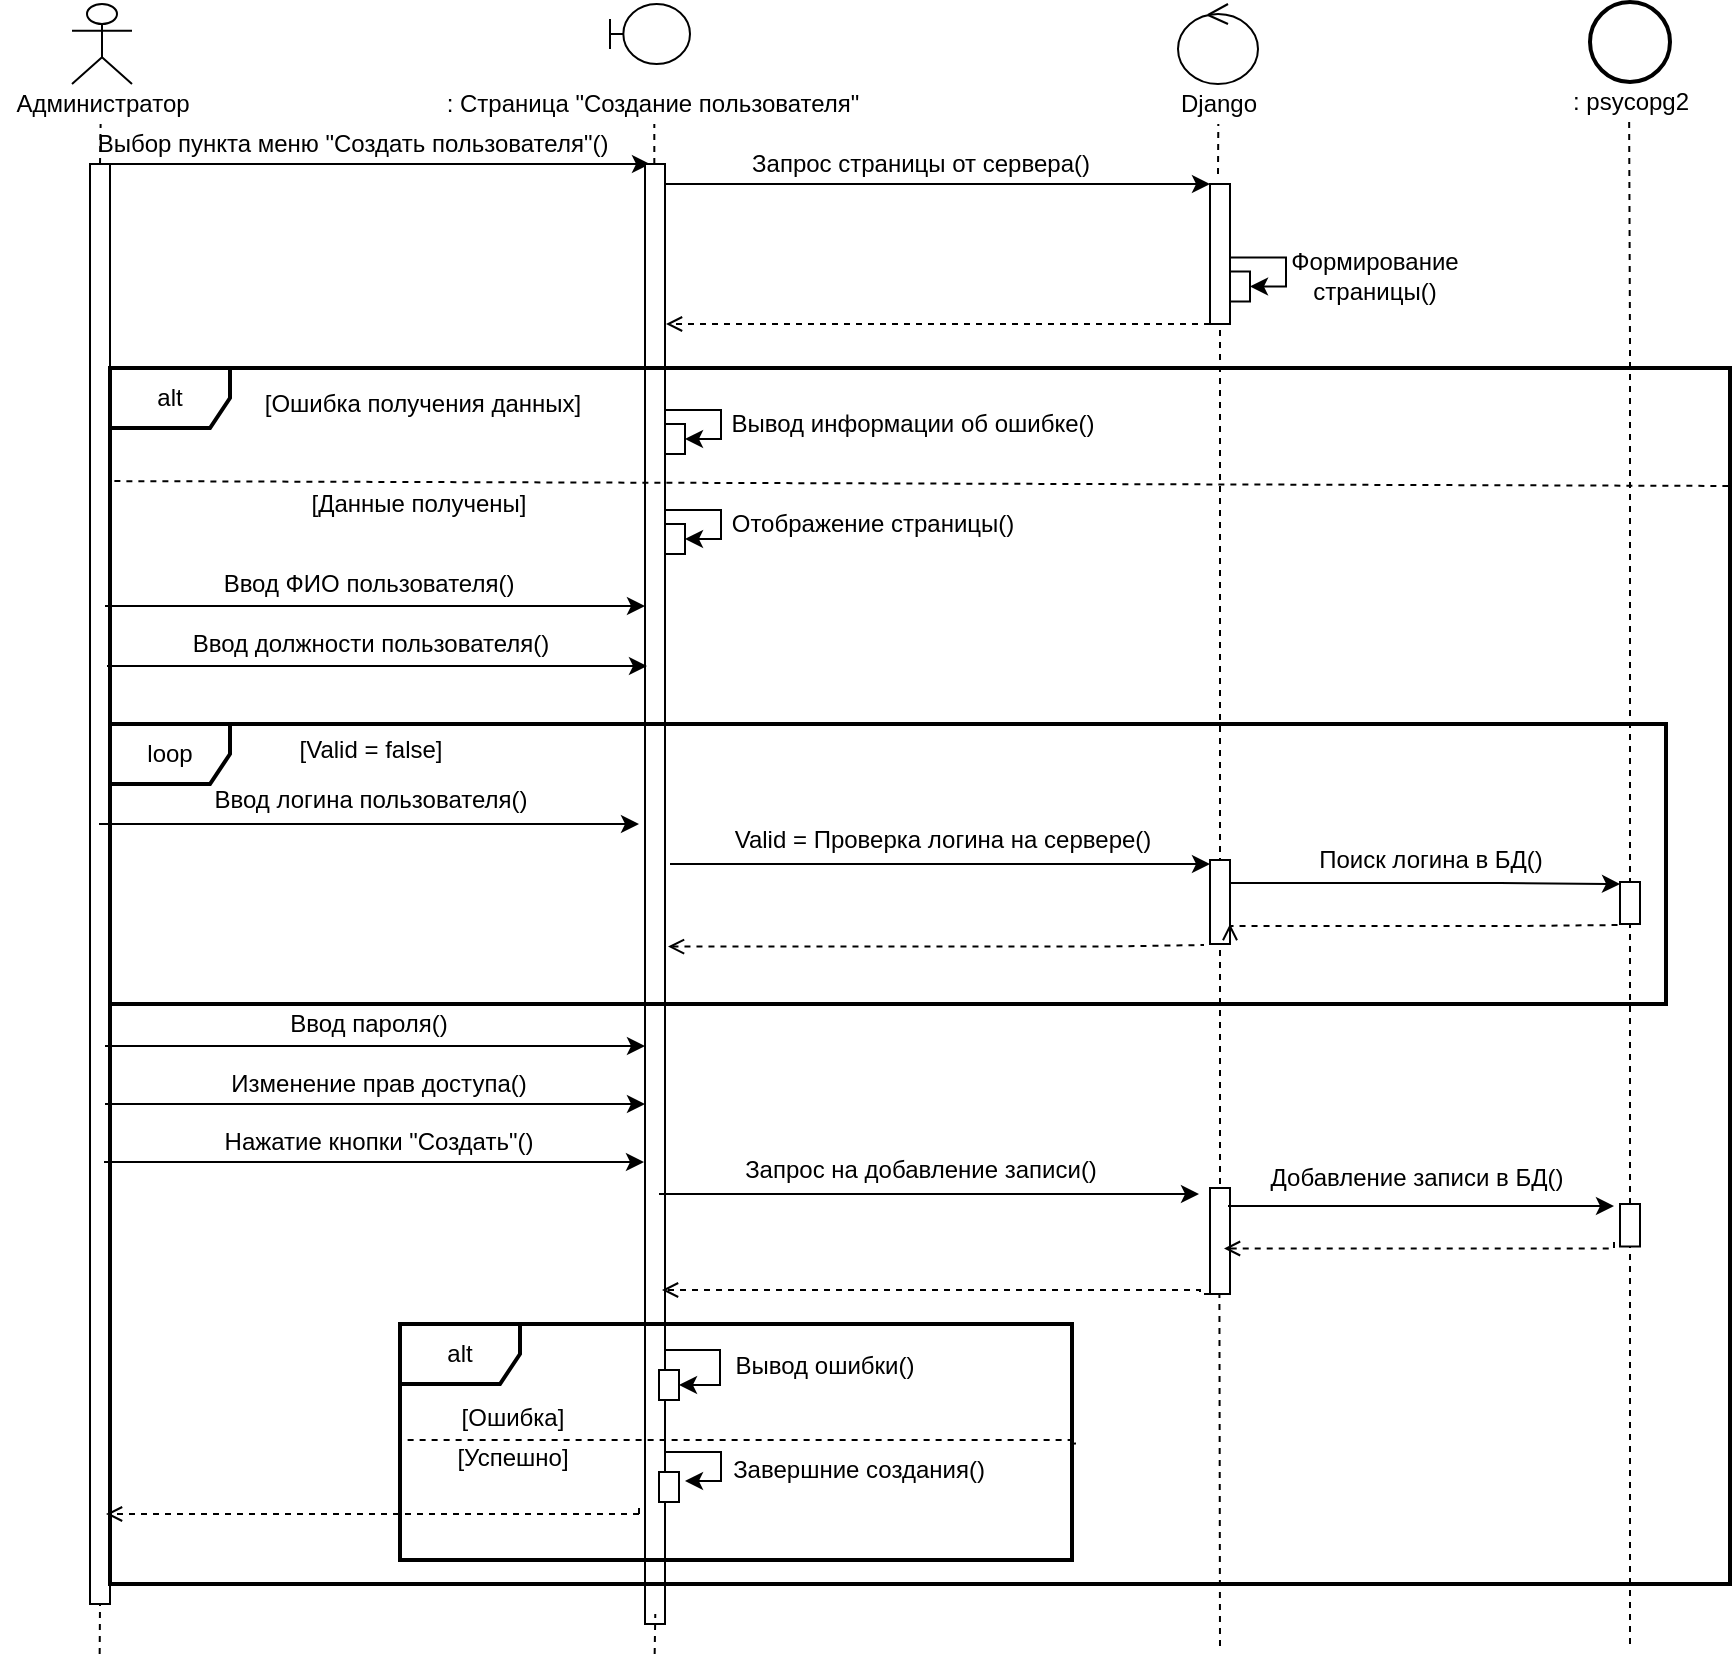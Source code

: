 <mxfile version="13.7.3" type="device" pages="2"><diagram id="KV3B14mwu0kRFh2QvnNm" name="Просмотр статистики"><mxGraphModel dx="1086" dy="966" grid="1" gridSize="10" guides="1" tooltips="1" connect="1" arrows="1" fold="1" page="0" pageScale="1" pageWidth="827" pageHeight="1169" math="0" shadow="0"><root><mxCell id="SXZFDkqanirCwXl6qJ3r-0"/><mxCell id="SXZFDkqanirCwXl6qJ3r-1" parent="SXZFDkqanirCwXl6qJ3r-0"/><mxCell id="3F3UUVnxIhDvbJtO-BNX-1" value="" style="endArrow=classic;html=1;edgeStyle=orthogonalEdgeStyle;rounded=0;exitX=1;exitY=0;exitDx=0;exitDy=0;entryX=0.25;entryY=0;entryDx=0;entryDy=0;" parent="SXZFDkqanirCwXl6qJ3r-1" source="3F3UUVnxIhDvbJtO-BNX-5" target="3F3UUVnxIhDvbJtO-BNX-4" edge="1"><mxGeometry width="50" height="50" relative="1" as="geometry"><mxPoint x="300" y="100" as="sourcePoint"/><mxPoint x="350" y="50" as="targetPoint"/><Array as="points"><mxPoint x="220" y="280"/><mxPoint x="220" y="280"/></Array></mxGeometry></mxCell><mxCell id="3F3UUVnxIhDvbJtO-BNX-2" value="" style="rounded=0;whiteSpace=wrap;html=1;" parent="SXZFDkqanirCwXl6qJ3r-1" vertex="1"><mxGeometry x="635" y="290" width="10" height="70" as="geometry"/></mxCell><mxCell id="3F3UUVnxIhDvbJtO-BNX-3" style="edgeStyle=orthogonalEdgeStyle;rounded=0;orthogonalLoop=1;jettySize=auto;html=1;exitX=1;exitY=0.5;exitDx=0;exitDy=0;entryX=1;entryY=0.5;entryDx=0;entryDy=0;endArrow=classic;endFill=1;" parent="SXZFDkqanirCwXl6qJ3r-1" target="3F3UUVnxIhDvbJtO-BNX-52" edge="1"><mxGeometry relative="1" as="geometry"><Array as="points"><mxPoint x="360" y="873"/><mxPoint x="390" y="873"/><mxPoint x="390" y="891"/></Array><mxPoint x="359.5" y="735" as="sourcePoint"/></mxGeometry></mxCell><mxCell id="3F3UUVnxIhDvbJtO-BNX-4" value="" style="rounded=0;whiteSpace=wrap;html=1;" parent="SXZFDkqanirCwXl6qJ3r-1" vertex="1"><mxGeometry x="352.5" y="280" width="10" height="730" as="geometry"/></mxCell><mxCell id="3F3UUVnxIhDvbJtO-BNX-5" value="" style="rounded=0;whiteSpace=wrap;html=1;" parent="SXZFDkqanirCwXl6qJ3r-1" vertex="1"><mxGeometry x="75" y="280" width="10" height="720" as="geometry"/></mxCell><mxCell id="3F3UUVnxIhDvbJtO-BNX-6" value="" style="endArrow=none;dashed=1;html=1;" parent="SXZFDkqanirCwXl6qJ3r-1" edge="1"><mxGeometry width="50" height="50" relative="1" as="geometry"><mxPoint x="639" y="285" as="sourcePoint"/><mxPoint x="639.16" y="260" as="targetPoint"/></mxGeometry></mxCell><mxCell id="3F3UUVnxIhDvbJtO-BNX-7" value="" style="endArrow=none;dashed=1;html=1;" parent="SXZFDkqanirCwXl6qJ3r-1" edge="1"><mxGeometry width="50" height="50" relative="1" as="geometry"><mxPoint x="80" y="280" as="sourcePoint"/><mxPoint x="80.31" y="260" as="targetPoint"/></mxGeometry></mxCell><mxCell id="3F3UUVnxIhDvbJtO-BNX-8" value="" style="endArrow=none;dashed=1;html=1;" parent="SXZFDkqanirCwXl6qJ3r-1" edge="1"><mxGeometry width="50" height="50" relative="1" as="geometry"><mxPoint x="845" y="370" as="sourcePoint"/><mxPoint x="844.58" y="259" as="targetPoint"/></mxGeometry></mxCell><mxCell id="3F3UUVnxIhDvbJtO-BNX-9" value="" style="endArrow=none;dashed=1;html=1;" parent="SXZFDkqanirCwXl6qJ3r-1" edge="1"><mxGeometry width="50" height="50" relative="1" as="geometry"><mxPoint x="357.16" y="280" as="sourcePoint"/><mxPoint x="357.16" y="260" as="targetPoint"/></mxGeometry></mxCell><mxCell id="3F3UUVnxIhDvbJtO-BNX-10" value="" style="endArrow=classic;html=1;edgeStyle=orthogonalEdgeStyle;rounded=0;entryX=0;entryY=0;entryDx=0;entryDy=0;" parent="SXZFDkqanirCwXl6qJ3r-1" target="3F3UUVnxIhDvbJtO-BNX-2" edge="1"><mxGeometry width="50" height="50" relative="1" as="geometry"><mxPoint x="362.5" y="290" as="sourcePoint"/><mxPoint x="813" y="290" as="targetPoint"/><Array as="points"><mxPoint x="550" y="290"/></Array></mxGeometry></mxCell><mxCell id="3F3UUVnxIhDvbJtO-BNX-11" value="" style="group" parent="SXZFDkqanirCwXl6qJ3r-1" vertex="1" connectable="0"><mxGeometry x="280" y="200" width="186" height="60" as="geometry"/></mxCell><mxCell id="3F3UUVnxIhDvbJtO-BNX-12" value="" style="shape=umlBoundary;whiteSpace=wrap;html=1;strokeWidth=1;" parent="3F3UUVnxIhDvbJtO-BNX-11" vertex="1"><mxGeometry x="55" width="40" height="30" as="geometry"/></mxCell><mxCell id="3F3UUVnxIhDvbJtO-BNX-13" value=": Страница &quot;Создание пользователя&quot;" style="text;html=1;align=center;verticalAlign=middle;resizable=0;points=[];autosize=1;" parent="3F3UUVnxIhDvbJtO-BNX-11" vertex="1"><mxGeometry x="-34" y="40" width="220" height="20" as="geometry"/></mxCell><mxCell id="3F3UUVnxIhDvbJtO-BNX-14" value="" style="group" parent="SXZFDkqanirCwXl6qJ3r-1" vertex="1" connectable="0"><mxGeometry x="30" y="200" width="101" height="60" as="geometry"/></mxCell><mxCell id="3F3UUVnxIhDvbJtO-BNX-15" value="" style="shape=umlActor;verticalLabelPosition=bottom;verticalAlign=top;html=1;outlineConnect=0;" parent="3F3UUVnxIhDvbJtO-BNX-14" vertex="1"><mxGeometry x="36" width="30" height="40" as="geometry"/></mxCell><mxCell id="3F3UUVnxIhDvbJtO-BNX-16" value="Администратор" style="text;html=1;align=center;verticalAlign=middle;resizable=0;points=[];autosize=1;" parent="3F3UUVnxIhDvbJtO-BNX-14" vertex="1"><mxGeometry x="1" y="40" width="100" height="20" as="geometry"/></mxCell><mxCell id="3F3UUVnxIhDvbJtO-BNX-17" value="" style="group" parent="SXZFDkqanirCwXl6qJ3r-1" vertex="1" connectable="0"><mxGeometry x="614" y="200" width="82" height="60" as="geometry"/></mxCell><mxCell id="3F3UUVnxIhDvbJtO-BNX-18" value="" style="ellipse;shape=umlControl;whiteSpace=wrap;html=1;strokeWidth=1;" parent="3F3UUVnxIhDvbJtO-BNX-17" vertex="1"><mxGeometry x="5" width="40" height="40" as="geometry"/></mxCell><mxCell id="3F3UUVnxIhDvbJtO-BNX-19" value="Django" style="text;html=1;align=center;verticalAlign=middle;resizable=0;points=[];autosize=1;" parent="3F3UUVnxIhDvbJtO-BNX-17" vertex="1"><mxGeometry x="1" y="41" width="48" height="18" as="geometry"/></mxCell><mxCell id="3F3UUVnxIhDvbJtO-BNX-20" value="" style="group" parent="SXZFDkqanirCwXl6qJ3r-1" vertex="1" connectable="0"><mxGeometry x="810" y="199" width="70" height="60" as="geometry"/></mxCell><mxCell id="3F3UUVnxIhDvbJtO-BNX-21" value="" style="ellipse;whiteSpace=wrap;html=1;aspect=fixed;strokeWidth=2;" parent="3F3UUVnxIhDvbJtO-BNX-20" vertex="1"><mxGeometry x="15" width="40" height="40" as="geometry"/></mxCell><mxCell id="3F3UUVnxIhDvbJtO-BNX-22" value=": psycopg2" style="text;html=1;align=center;verticalAlign=middle;resizable=0;points=[];autosize=1;" parent="3F3UUVnxIhDvbJtO-BNX-20" vertex="1"><mxGeometry y="40" width="70" height="20" as="geometry"/></mxCell><mxCell id="3F3UUVnxIhDvbJtO-BNX-23" value="Выбор пункта меню &quot;Создать пользователя&quot;()" style="text;html=1;align=center;verticalAlign=middle;resizable=0;points=[];autosize=1;" parent="SXZFDkqanirCwXl6qJ3r-1" vertex="1"><mxGeometry x="73" y="261" width="265" height="18" as="geometry"/></mxCell><mxCell id="3F3UUVnxIhDvbJtO-BNX-24" value="Запрос страницы от сервера()" style="text;html=1;align=center;verticalAlign=middle;resizable=0;points=[];autosize=1;" parent="SXZFDkqanirCwXl6qJ3r-1" vertex="1"><mxGeometry x="400" y="270" width="180" height="20" as="geometry"/></mxCell><mxCell id="3F3UUVnxIhDvbJtO-BNX-25" value="" style="endArrow=open;html=1;edgeStyle=orthogonalEdgeStyle;rounded=0;dashed=1;exitX=0;exitY=1;exitDx=0;exitDy=0;endFill=0;" parent="SXZFDkqanirCwXl6qJ3r-1" source="3F3UUVnxIhDvbJtO-BNX-2" edge="1"><mxGeometry width="50" height="50" relative="1" as="geometry"><mxPoint x="800" y="390" as="sourcePoint"/><mxPoint x="363" y="360" as="targetPoint"/><Array as="points"><mxPoint x="363" y="360"/></Array></mxGeometry></mxCell><mxCell id="3F3UUVnxIhDvbJtO-BNX-27" value="" style="endArrow=none;dashed=1;html=1;" parent="SXZFDkqanirCwXl6qJ3r-1" edge="1"><mxGeometry width="50" height="50" relative="1" as="geometry"><mxPoint x="79.83" y="1025" as="sourcePoint"/><mxPoint x="80" y="1000" as="targetPoint"/></mxGeometry></mxCell><mxCell id="3F3UUVnxIhDvbJtO-BNX-28" value="" style="endArrow=none;dashed=1;html=1;" parent="SXZFDkqanirCwXl6qJ3r-1" edge="1"><mxGeometry width="50" height="50" relative="1" as="geometry"><mxPoint x="357.33" y="1025" as="sourcePoint"/><mxPoint x="357.64" y="1005" as="targetPoint"/></mxGeometry></mxCell><mxCell id="3F3UUVnxIhDvbJtO-BNX-29" value="loop" style="shape=umlFrame;whiteSpace=wrap;html=1;strokeWidth=2;" parent="SXZFDkqanirCwXl6qJ3r-1" vertex="1"><mxGeometry x="85" y="560" width="778" height="140" as="geometry"/></mxCell><mxCell id="3F3UUVnxIhDvbJtO-BNX-30" value="Формирование&lt;br&gt;страницы()" style="text;html=1;align=center;verticalAlign=middle;resizable=0;points=[];autosize=1;" parent="SXZFDkqanirCwXl6qJ3r-1" vertex="1"><mxGeometry x="670" y="319.75" width="94" height="32" as="geometry"/></mxCell><mxCell id="3F3UUVnxIhDvbJtO-BNX-31" value="" style="endArrow=none;dashed=1;html=1;entryX=0.5;entryY=1;entryDx=0;entryDy=0;" parent="SXZFDkqanirCwXl6qJ3r-1" target="3F3UUVnxIhDvbJtO-BNX-2" edge="1"><mxGeometry width="50" height="50" relative="1" as="geometry"><mxPoint x="640" y="630" as="sourcePoint"/><mxPoint x="640" y="400" as="targetPoint"/></mxGeometry></mxCell><mxCell id="3F3UUVnxIhDvbJtO-BNX-32" value="" style="endArrow=classic;html=1;edgeStyle=orthogonalEdgeStyle;rounded=0;exitX=1;exitY=0;exitDx=0;exitDy=0;entryX=0.25;entryY=0;entryDx=0;entryDy=0;" parent="SXZFDkqanirCwXl6qJ3r-1" edge="1"><mxGeometry width="50" height="50" relative="1" as="geometry"><mxPoint x="79.5" y="610.0" as="sourcePoint"/><mxPoint x="349.5" y="610" as="targetPoint"/><Array as="points"><mxPoint x="214.5" y="610"/><mxPoint x="214.5" y="610"/></Array></mxGeometry></mxCell><mxCell id="3F3UUVnxIhDvbJtO-BNX-33" value="Ввод логина пользователя()" style="text;html=1;align=center;verticalAlign=middle;resizable=0;points=[];autosize=1;" parent="SXZFDkqanirCwXl6qJ3r-1" vertex="1"><mxGeometry x="130" y="588" width="170" height="20" as="geometry"/></mxCell><mxCell id="3F3UUVnxIhDvbJtO-BNX-34" value="[Valid = false]" style="text;html=1;align=center;verticalAlign=middle;resizable=0;points=[];autosize=1;" parent="SXZFDkqanirCwXl6qJ3r-1" vertex="1"><mxGeometry x="170" y="563" width="90" height="20" as="geometry"/></mxCell><mxCell id="3F3UUVnxIhDvbJtO-BNX-35" value="" style="endArrow=classic;html=1;edgeStyle=orthogonalEdgeStyle;rounded=0;exitX=1;exitY=0;exitDx=0;exitDy=0;entryX=0.25;entryY=0;entryDx=0;entryDy=0;" parent="SXZFDkqanirCwXl6qJ3r-1" edge="1"><mxGeometry width="50" height="50" relative="1" as="geometry"><mxPoint x="82.5" y="721.0" as="sourcePoint"/><mxPoint x="352.5" y="721" as="targetPoint"/><Array as="points"><mxPoint x="217.5" y="721"/><mxPoint x="217.5" y="721"/></Array></mxGeometry></mxCell><mxCell id="3F3UUVnxIhDvbJtO-BNX-36" value="Ввод пароля()" style="text;html=1;align=center;verticalAlign=middle;resizable=0;points=[];autosize=1;" parent="SXZFDkqanirCwXl6qJ3r-1" vertex="1"><mxGeometry x="169" y="700" width="90" height="20" as="geometry"/></mxCell><mxCell id="3F3UUVnxIhDvbJtO-BNX-37" value="" style="endArrow=classic;html=1;edgeStyle=orthogonalEdgeStyle;rounded=0;exitX=1;exitY=0;exitDx=0;exitDy=0;entryX=0.25;entryY=0;entryDx=0;entryDy=0;" parent="SXZFDkqanirCwXl6qJ3r-1" edge="1"><mxGeometry width="50" height="50" relative="1" as="geometry"><mxPoint x="82.5" y="750.0" as="sourcePoint"/><mxPoint x="352.5" y="750" as="targetPoint"/><Array as="points"><mxPoint x="217.5" y="750"/><mxPoint x="217.5" y="750"/></Array></mxGeometry></mxCell><mxCell id="3F3UUVnxIhDvbJtO-BNX-38" value="Изменение прав доступа()" style="text;html=1;align=center;verticalAlign=middle;resizable=0;points=[];autosize=1;" parent="SXZFDkqanirCwXl6qJ3r-1" vertex="1"><mxGeometry x="139" y="730" width="160" height="20" as="geometry"/></mxCell><mxCell id="3F3UUVnxIhDvbJtO-BNX-39" value="" style="endArrow=classic;html=1;edgeStyle=orthogonalEdgeStyle;rounded=0;exitX=1;exitY=0;exitDx=0;exitDy=0;entryX=0.25;entryY=0;entryDx=0;entryDy=0;" parent="SXZFDkqanirCwXl6qJ3r-1" edge="1"><mxGeometry width="50" height="50" relative="1" as="geometry"><mxPoint x="82" y="779.0" as="sourcePoint"/><mxPoint x="352" y="779" as="targetPoint"/><Array as="points"><mxPoint x="217" y="779"/><mxPoint x="217" y="779"/></Array></mxGeometry></mxCell><mxCell id="3F3UUVnxIhDvbJtO-BNX-40" value="Нажатие кнопки &quot;Создать&quot;()" style="text;html=1;align=center;verticalAlign=middle;resizable=0;points=[];autosize=1;" parent="SXZFDkqanirCwXl6qJ3r-1" vertex="1"><mxGeometry x="136.5" y="760" width="164" height="18" as="geometry"/></mxCell><mxCell id="3F3UUVnxIhDvbJtO-BNX-41" value="" style="endArrow=none;dashed=1;html=1;" parent="SXZFDkqanirCwXl6qJ3r-1" source="3F3UUVnxIhDvbJtO-BNX-93" edge="1"><mxGeometry width="50" height="50" relative="1" as="geometry"><mxPoint x="637" y="787" as="sourcePoint"/><mxPoint x="636.5" y="668.5" as="targetPoint"/></mxGeometry></mxCell><mxCell id="3F3UUVnxIhDvbJtO-BNX-42" value="" style="endArrow=classic;html=1;edgeStyle=orthogonalEdgeStyle;rounded=0;exitX=1;exitY=0;exitDx=0;exitDy=0;entryX=0.25;entryY=0;entryDx=0;entryDy=0;" parent="SXZFDkqanirCwXl6qJ3r-1" edge="1"><mxGeometry width="50" height="50" relative="1" as="geometry"><mxPoint x="359.5" y="795.0" as="sourcePoint"/><mxPoint x="629.5" y="795" as="targetPoint"/><Array as="points"><mxPoint x="494.5" y="795"/><mxPoint x="494.5" y="795"/></Array></mxGeometry></mxCell><mxCell id="3F3UUVnxIhDvbJtO-BNX-43" value="" style="rounded=0;whiteSpace=wrap;html=1;" parent="SXZFDkqanirCwXl6qJ3r-1" vertex="1"><mxGeometry x="635" y="792" width="10" height="53" as="geometry"/></mxCell><mxCell id="3F3UUVnxIhDvbJtO-BNX-44" value="Запрос на добавление записи()" style="text;html=1;align=center;verticalAlign=middle;resizable=0;points=[];autosize=1;" parent="SXZFDkqanirCwXl6qJ3r-1" vertex="1"><mxGeometry x="397" y="774" width="186" height="18" as="geometry"/></mxCell><mxCell id="3F3UUVnxIhDvbJtO-BNX-46" value="" style="rounded=0;whiteSpace=wrap;html=1;" parent="SXZFDkqanirCwXl6qJ3r-1" vertex="1"><mxGeometry x="840" y="800" width="10" height="21.25" as="geometry"/></mxCell><mxCell id="3F3UUVnxIhDvbJtO-BNX-47" value="" style="endArrow=classic;html=1;edgeStyle=orthogonalEdgeStyle;rounded=0;entryX=0.25;entryY=0;entryDx=0;entryDy=0;" parent="SXZFDkqanirCwXl6qJ3r-1" edge="1"><mxGeometry width="50" height="50" relative="1" as="geometry"><mxPoint x="644" y="801" as="sourcePoint"/><mxPoint x="837" y="801" as="targetPoint"/><Array as="points"><mxPoint x="702" y="801"/><mxPoint x="702" y="801"/></Array></mxGeometry></mxCell><mxCell id="3F3UUVnxIhDvbJtO-BNX-48" value="Добавление записи в БД()" style="text;html=1;align=center;verticalAlign=middle;resizable=0;points=[];autosize=1;" parent="SXZFDkqanirCwXl6qJ3r-1" vertex="1"><mxGeometry x="660" y="778" width="156" height="18" as="geometry"/></mxCell><mxCell id="3F3UUVnxIhDvbJtO-BNX-49" value="" style="endArrow=open;html=1;edgeStyle=orthogonalEdgeStyle;rounded=0;exitX=0;exitY=0.75;exitDx=0;exitDy=0;dashed=1;endFill=0;" parent="SXZFDkqanirCwXl6qJ3r-1" edge="1"><mxGeometry width="50" height="50" relative="1" as="geometry"><mxPoint x="837" y="818.938" as="sourcePoint"/><mxPoint x="642" y="822.25" as="targetPoint"/><Array as="points"><mxPoint x="837" y="822.25"/></Array></mxGeometry></mxCell><mxCell id="3F3UUVnxIhDvbJtO-BNX-50" value="alt" style="shape=umlFrame;whiteSpace=wrap;html=1;strokeWidth=2;" parent="SXZFDkqanirCwXl6qJ3r-1" vertex="1"><mxGeometry x="230" y="860" width="336" height="118" as="geometry"/></mxCell><mxCell id="3F3UUVnxIhDvbJtO-BNX-51" value="" style="endArrow=open;html=1;edgeStyle=orthogonalEdgeStyle;rounded=0;dashed=1;endFill=0;" parent="SXZFDkqanirCwXl6qJ3r-1" edge="1"><mxGeometry width="50" height="50" relative="1" as="geometry"><mxPoint x="349.5" y="955" as="sourcePoint"/><mxPoint x="83" y="955" as="targetPoint"/><Array as="points"><mxPoint x="349.5" y="952"/><mxPoint x="349.5" y="955"/></Array></mxGeometry></mxCell><mxCell id="3F3UUVnxIhDvbJtO-BNX-52" value="" style="rounded=0;whiteSpace=wrap;html=1;" parent="SXZFDkqanirCwXl6qJ3r-1" vertex="1"><mxGeometry x="359.5" y="883" width="10" height="15" as="geometry"/></mxCell><mxCell id="3F3UUVnxIhDvbJtO-BNX-53" value="" style="endArrow=open;html=1;edgeStyle=orthogonalEdgeStyle;rounded=0;dashed=1;endFill=0;exitX=0;exitY=1;exitDx=0;exitDy=0;" parent="SXZFDkqanirCwXl6qJ3r-1" source="3F3UUVnxIhDvbJtO-BNX-43" edge="1"><mxGeometry width="50" height="50" relative="1" as="geometry"><mxPoint x="630" y="843" as="sourcePoint"/><mxPoint x="361" y="843" as="targetPoint"/><Array as="points"><mxPoint x="630" y="845"/><mxPoint x="630" y="843"/></Array></mxGeometry></mxCell><mxCell id="3F3UUVnxIhDvbJtO-BNX-54" value="Вывод ошибки()" style="text;html=1;align=center;verticalAlign=middle;resizable=0;points=[];autosize=1;" parent="SXZFDkqanirCwXl6qJ3r-1" vertex="1"><mxGeometry x="392" y="872" width="99" height="18" as="geometry"/></mxCell><mxCell id="3F3UUVnxIhDvbJtO-BNX-55" value="" style="rounded=0;whiteSpace=wrap;html=1;" parent="SXZFDkqanirCwXl6qJ3r-1" vertex="1"><mxGeometry x="359.5" y="934" width="10" height="15" as="geometry"/></mxCell><mxCell id="3F3UUVnxIhDvbJtO-BNX-56" value="Завершние создания()" style="text;html=1;align=center;verticalAlign=middle;resizable=0;points=[];autosize=1;" parent="SXZFDkqanirCwXl6qJ3r-1" vertex="1"><mxGeometry x="391" y="924" width="136" height="18" as="geometry"/></mxCell><mxCell id="3F3UUVnxIhDvbJtO-BNX-58" value="" style="endArrow=none;dashed=1;html=1;" parent="SXZFDkqanirCwXl6qJ3r-1" edge="1"><mxGeometry width="50" height="50" relative="1" as="geometry"><mxPoint x="640" y="1021" as="sourcePoint"/><mxPoint x="639.71" y="845.5" as="targetPoint"/></mxGeometry></mxCell><mxCell id="3F3UUVnxIhDvbJtO-BNX-59" value="" style="endArrow=none;dashed=1;html=1;entryX=0.5;entryY=1;entryDx=0;entryDy=0;" parent="SXZFDkqanirCwXl6qJ3r-1" target="3F3UUVnxIhDvbJtO-BNX-46" edge="1"><mxGeometry width="50" height="50" relative="1" as="geometry"><mxPoint x="845" y="1020" as="sourcePoint"/><mxPoint x="830" y="860" as="targetPoint"/></mxGeometry></mxCell><mxCell id="3F3UUVnxIhDvbJtO-BNX-60" value="" style="endArrow=none;html=1;edgeStyle=orthogonalEdgeStyle;rounded=0;dashed=1;endFill=0;exitX=0.997;exitY=0.507;exitDx=0;exitDy=0;exitPerimeter=0;" parent="SXZFDkqanirCwXl6qJ3r-1" source="3F3UUVnxIhDvbJtO-BNX-50" edge="1"><mxGeometry width="50" height="50" relative="1" as="geometry"><mxPoint x="497.75" y="918" as="sourcePoint"/><mxPoint x="231.25" y="918" as="targetPoint"/><Array as="points"><mxPoint x="568" y="918"/></Array></mxGeometry></mxCell><mxCell id="3F3UUVnxIhDvbJtO-BNX-61" value="[Ошибка]" style="text;html=1;align=center;verticalAlign=middle;resizable=0;points=[];autosize=1;" parent="SXZFDkqanirCwXl6qJ3r-1" vertex="1"><mxGeometry x="251" y="897" width="70" height="20" as="geometry"/></mxCell><mxCell id="3F3UUVnxIhDvbJtO-BNX-62" value="[Успешно]" style="text;html=1;align=center;verticalAlign=middle;resizable=0;points=[];autosize=1;" parent="SXZFDkqanirCwXl6qJ3r-1" vertex="1"><mxGeometry x="251" y="917" width="70" height="20" as="geometry"/></mxCell><mxCell id="3F3UUVnxIhDvbJtO-BNX-63" style="edgeStyle=orthogonalEdgeStyle;rounded=0;orthogonalLoop=1;jettySize=auto;html=1;exitX=1;exitY=0.25;exitDx=0;exitDy=0;entryX=1;entryY=0.5;entryDx=0;entryDy=0;" parent="SXZFDkqanirCwXl6qJ3r-1" target="3F3UUVnxIhDvbJtO-BNX-64" edge="1"><mxGeometry relative="1" as="geometry"><Array as="points"><mxPoint x="673" y="326.75"/><mxPoint x="673" y="341.75"/></Array><mxPoint x="645" y="331.75" as="sourcePoint"/></mxGeometry></mxCell><mxCell id="3F3UUVnxIhDvbJtO-BNX-64" value="" style="rounded=0;whiteSpace=wrap;html=1;" parent="SXZFDkqanirCwXl6qJ3r-1" vertex="1"><mxGeometry x="645" y="333.75" width="10" height="15" as="geometry"/></mxCell><mxCell id="3F3UUVnxIhDvbJtO-BNX-73" value="" style="endArrow=none;dashed=1;html=1;" parent="SXZFDkqanirCwXl6qJ3r-1" edge="1"><mxGeometry width="50" height="50" relative="1" as="geometry"><mxPoint x="845" y="640" as="sourcePoint"/><mxPoint x="845" y="364" as="targetPoint"/></mxGeometry></mxCell><mxCell id="3F3UUVnxIhDvbJtO-BNX-77" value="alt" style="shape=umlFrame;whiteSpace=wrap;html=1;strokeWidth=2;" parent="SXZFDkqanirCwXl6qJ3r-1" vertex="1"><mxGeometry x="85" y="382" width="810" height="608" as="geometry"/></mxCell><mxCell id="3F3UUVnxIhDvbJtO-BNX-78" value="" style="endArrow=none;html=1;edgeStyle=orthogonalEdgeStyle;rounded=0;dashed=1;exitX=0.999;exitY=0.097;exitDx=0;exitDy=0;endFill=0;exitPerimeter=0;entryX=0;entryY=0.093;entryDx=0;entryDy=0;entryPerimeter=0;" parent="SXZFDkqanirCwXl6qJ3r-1" source="3F3UUVnxIhDvbJtO-BNX-77" target="3F3UUVnxIhDvbJtO-BNX-77" edge="1"><mxGeometry width="50" height="50" relative="1" as="geometry"><mxPoint x="530" y="460.0" as="sourcePoint"/><mxPoint x="258" y="460" as="targetPoint"/><Array as="points"/></mxGeometry></mxCell><mxCell id="3F3UUVnxIhDvbJtO-BNX-79" value="[Ошибка получения данных]" style="text;html=1;align=center;verticalAlign=middle;resizable=0;points=[];autosize=1;" parent="SXZFDkqanirCwXl6qJ3r-1" vertex="1"><mxGeometry x="156" y="390" width="170" height="20" as="geometry"/></mxCell><mxCell id="3F3UUVnxIhDvbJtO-BNX-80" style="edgeStyle=orthogonalEdgeStyle;rounded=0;orthogonalLoop=1;jettySize=auto;html=1;exitX=1;exitY=0.25;exitDx=0;exitDy=0;entryX=1;entryY=0.5;entryDx=0;entryDy=0;" parent="SXZFDkqanirCwXl6qJ3r-1" target="3F3UUVnxIhDvbJtO-BNX-81" edge="1"><mxGeometry relative="1" as="geometry"><Array as="points"><mxPoint x="390.5" y="403"/><mxPoint x="390.5" y="418"/></Array><mxPoint x="362.5" y="408" as="sourcePoint"/></mxGeometry></mxCell><mxCell id="3F3UUVnxIhDvbJtO-BNX-81" value="" style="rounded=0;whiteSpace=wrap;html=1;" parent="SXZFDkqanirCwXl6qJ3r-1" vertex="1"><mxGeometry x="362.5" y="410" width="10" height="15" as="geometry"/></mxCell><mxCell id="3F3UUVnxIhDvbJtO-BNX-82" value="Вывод информации об ошибке()" style="text;html=1;align=center;verticalAlign=middle;resizable=0;points=[];autosize=1;" parent="SXZFDkqanirCwXl6qJ3r-1" vertex="1"><mxGeometry x="386" y="400" width="200" height="20" as="geometry"/></mxCell><mxCell id="3F3UUVnxIhDvbJtO-BNX-83" style="edgeStyle=orthogonalEdgeStyle;rounded=0;orthogonalLoop=1;jettySize=auto;html=1;exitX=1;exitY=0.25;exitDx=0;exitDy=0;entryX=1;entryY=0.5;entryDx=0;entryDy=0;" parent="SXZFDkqanirCwXl6qJ3r-1" target="3F3UUVnxIhDvbJtO-BNX-84" edge="1"><mxGeometry relative="1" as="geometry"><Array as="points"><mxPoint x="390.5" y="453"/><mxPoint x="390.5" y="468"/></Array><mxPoint x="362.5" y="458" as="sourcePoint"/></mxGeometry></mxCell><mxCell id="3F3UUVnxIhDvbJtO-BNX-84" value="" style="rounded=0;whiteSpace=wrap;html=1;" parent="SXZFDkqanirCwXl6qJ3r-1" vertex="1"><mxGeometry x="362.5" y="460" width="10" height="15" as="geometry"/></mxCell><mxCell id="3F3UUVnxIhDvbJtO-BNX-85" value="Отображение страницы()" style="text;html=1;align=center;verticalAlign=middle;resizable=0;points=[];autosize=1;" parent="SXZFDkqanirCwXl6qJ3r-1" vertex="1"><mxGeometry x="386" y="450" width="160" height="20" as="geometry"/></mxCell><mxCell id="3F3UUVnxIhDvbJtO-BNX-86" value="[Данные получены]" style="text;html=1;align=center;verticalAlign=middle;resizable=0;points=[];autosize=1;" parent="SXZFDkqanirCwXl6qJ3r-1" vertex="1"><mxGeometry x="179" y="440" width="120" height="20" as="geometry"/></mxCell><mxCell id="3F3UUVnxIhDvbJtO-BNX-87" value="" style="endArrow=classic;html=1;edgeStyle=orthogonalEdgeStyle;rounded=0;exitX=1;exitY=0;exitDx=0;exitDy=0;entryX=0.25;entryY=0;entryDx=0;entryDy=0;" parent="SXZFDkqanirCwXl6qJ3r-1" edge="1"><mxGeometry width="50" height="50" relative="1" as="geometry"><mxPoint x="82.5" y="501.0" as="sourcePoint"/><mxPoint x="352.5" y="501" as="targetPoint"/><Array as="points"><mxPoint x="217.5" y="501"/><mxPoint x="217.5" y="501"/></Array></mxGeometry></mxCell><mxCell id="3F3UUVnxIhDvbJtO-BNX-88" value="Ввод ФИО пользователя()" style="text;html=1;align=center;verticalAlign=middle;resizable=0;points=[];autosize=1;" parent="SXZFDkqanirCwXl6qJ3r-1" vertex="1"><mxGeometry x="134" y="480" width="160" height="20" as="geometry"/></mxCell><mxCell id="3F3UUVnxIhDvbJtO-BNX-89" value="" style="endArrow=classic;html=1;edgeStyle=orthogonalEdgeStyle;rounded=0;exitX=1;exitY=0;exitDx=0;exitDy=0;entryX=0.25;entryY=0;entryDx=0;entryDy=0;" parent="SXZFDkqanirCwXl6qJ3r-1" edge="1"><mxGeometry width="50" height="50" relative="1" as="geometry"><mxPoint x="83.5" y="531.0" as="sourcePoint"/><mxPoint x="353.5" y="531" as="targetPoint"/><Array as="points"><mxPoint x="218.5" y="531"/><mxPoint x="218.5" y="531"/></Array></mxGeometry></mxCell><mxCell id="3F3UUVnxIhDvbJtO-BNX-90" value="Ввод должности пользователя()" style="text;html=1;align=center;verticalAlign=middle;resizable=0;points=[];autosize=1;" parent="SXZFDkqanirCwXl6qJ3r-1" vertex="1"><mxGeometry x="120" y="510" width="190" height="20" as="geometry"/></mxCell><mxCell id="3F3UUVnxIhDvbJtO-BNX-91" value="" style="endArrow=classic;html=1;edgeStyle=orthogonalEdgeStyle;rounded=0;exitX=1;exitY=0;exitDx=0;exitDy=0;entryX=0.25;entryY=0;entryDx=0;entryDy=0;" parent="SXZFDkqanirCwXl6qJ3r-1" edge="1"><mxGeometry width="50" height="50" relative="1" as="geometry"><mxPoint x="365" y="630.0" as="sourcePoint"/><mxPoint x="635" y="630" as="targetPoint"/><Array as="points"><mxPoint x="500" y="630"/><mxPoint x="500" y="630"/></Array></mxGeometry></mxCell><mxCell id="3F3UUVnxIhDvbJtO-BNX-92" value="Valid = Проверка логина на сервере()" style="text;html=1;align=center;verticalAlign=middle;resizable=0;points=[];autosize=1;" parent="SXZFDkqanirCwXl6qJ3r-1" vertex="1"><mxGeometry x="390.5" y="608" width="220" height="20" as="geometry"/></mxCell><mxCell id="3F3UUVnxIhDvbJtO-BNX-93" value="" style="rounded=0;whiteSpace=wrap;html=1;" parent="SXZFDkqanirCwXl6qJ3r-1" vertex="1"><mxGeometry x="635" y="628" width="10" height="42" as="geometry"/></mxCell><mxCell id="3F3UUVnxIhDvbJtO-BNX-95" value="" style="endArrow=classic;html=1;edgeStyle=orthogonalEdgeStyle;rounded=0;exitX=1;exitY=0;exitDx=0;exitDy=0;" parent="SXZFDkqanirCwXl6qJ3r-1" edge="1"><mxGeometry width="50" height="50" relative="1" as="geometry"><mxPoint x="645" y="639.5" as="sourcePoint"/><mxPoint x="840" y="640" as="targetPoint"/><Array as="points"><mxPoint x="780" y="639.5"/><mxPoint x="780" y="639.5"/></Array></mxGeometry></mxCell><mxCell id="3F3UUVnxIhDvbJtO-BNX-96" value="" style="rounded=0;whiteSpace=wrap;html=1;" parent="SXZFDkqanirCwXl6qJ3r-1" vertex="1"><mxGeometry x="840" y="639" width="10" height="21" as="geometry"/></mxCell><mxCell id="3F3UUVnxIhDvbJtO-BNX-98" value="Поиск логина в БД()" style="text;html=1;align=center;verticalAlign=middle;resizable=0;points=[];autosize=1;" parent="SXZFDkqanirCwXl6qJ3r-1" vertex="1"><mxGeometry x="680" y="618" width="130" height="20" as="geometry"/></mxCell><mxCell id="3F3UUVnxIhDvbJtO-BNX-100" value="" style="endArrow=none;html=1;edgeStyle=orthogonalEdgeStyle;rounded=0;exitX=1;exitY=0;exitDx=0;exitDy=0;dashed=1;endFill=0;startArrow=open;startFill=0;" parent="SXZFDkqanirCwXl6qJ3r-1" edge="1"><mxGeometry width="50" height="50" relative="1" as="geometry"><mxPoint x="645" y="660.0" as="sourcePoint"/><mxPoint x="840" y="660.5" as="targetPoint"/><Array as="points"><mxPoint x="787.5" y="661"/><mxPoint x="787.5" y="661"/></Array></mxGeometry></mxCell><mxCell id="3F3UUVnxIhDvbJtO-BNX-102" value="" style="endArrow=none;html=1;edgeStyle=orthogonalEdgeStyle;rounded=0;exitX=1.15;exitY=0.536;exitDx=0;exitDy=0;dashed=1;endFill=0;startArrow=open;startFill=0;exitPerimeter=0;" parent="SXZFDkqanirCwXl6qJ3r-1" source="3F3UUVnxIhDvbJtO-BNX-4" edge="1"><mxGeometry width="50" height="50" relative="1" as="geometry"><mxPoint x="437" y="670.0" as="sourcePoint"/><mxPoint x="632" y="670.5" as="targetPoint"/><Array as="points"><mxPoint x="580" y="671"/></Array></mxGeometry></mxCell><mxCell id="3F3UUVnxIhDvbJtO-BNX-104" style="edgeStyle=orthogonalEdgeStyle;rounded=0;orthogonalLoop=1;jettySize=auto;html=1;exitX=1;exitY=0.25;exitDx=0;exitDy=0;entryX=1;entryY=0.5;entryDx=0;entryDy=0;" parent="SXZFDkqanirCwXl6qJ3r-1" edge="1"><mxGeometry relative="1" as="geometry"><Array as="points"><mxPoint x="390.5" y="924"/><mxPoint x="390.5" y="939"/></Array><mxPoint x="362.5" y="929" as="sourcePoint"/><mxPoint x="372.5" y="938.5" as="targetPoint"/></mxGeometry></mxCell><mxCell id="3F3UUVnxIhDvbJtO-BNX-105" value="" style="endArrow=none;dashed=1;html=1;entryX=0.5;entryY=1;entryDx=0;entryDy=0;" parent="SXZFDkqanirCwXl6qJ3r-1" target="3F3UUVnxIhDvbJtO-BNX-93" edge="1"><mxGeometry width="50" height="50" relative="1" as="geometry"><mxPoint x="640" y="790" as="sourcePoint"/><mxPoint x="639.58" y="750" as="targetPoint"/></mxGeometry></mxCell><mxCell id="3F3UUVnxIhDvbJtO-BNX-106" value="" style="endArrow=none;dashed=1;html=1;entryX=0.5;entryY=1;entryDx=0;entryDy=0;exitX=0.5;exitY=0;exitDx=0;exitDy=0;" parent="SXZFDkqanirCwXl6qJ3r-1" source="3F3UUVnxIhDvbJtO-BNX-46" target="3F3UUVnxIhDvbJtO-BNX-96" edge="1"><mxGeometry width="50" height="50" relative="1" as="geometry"><mxPoint x="845" y="790" as="sourcePoint"/><mxPoint x="854.5" y="832.25" as="targetPoint"/></mxGeometry></mxCell></root></mxGraphModel></diagram><diagram id="f0LtB8k8sLv-BduYjiEi" name="Регистрация студента"><mxGraphModel dx="2062" dy="1182" grid="1" gridSize="10" guides="1" tooltips="1" connect="1" arrows="1" fold="1" page="0" pageScale="1" pageWidth="827" pageHeight="1169" math="0" shadow="0"><root><mxCell id="QtZLN7C9knS9d_u0L-n9-0"/><mxCell id="QtZLN7C9knS9d_u0L-n9-1" parent="QtZLN7C9knS9d_u0L-n9-0"/><mxCell id="QtZLN7C9knS9d_u0L-n9-7" value="" style="endArrow=classic;html=1;edgeStyle=orthogonalEdgeStyle;rounded=0;exitX=1;exitY=0;exitDx=0;exitDy=0;entryX=0.25;entryY=0;entryDx=0;entryDy=0;" parent="QtZLN7C9knS9d_u0L-n9-1" source="u5eKY3eV8WnNansi5-CG-20" target="u5eKY3eV8WnNansi5-CG-19" edge="1"><mxGeometry width="50" height="50" relative="1" as="geometry"><mxPoint x="300" y="100" as="sourcePoint"/><mxPoint x="350" y="50" as="targetPoint"/><Array as="points"><mxPoint x="220" y="280"/><mxPoint x="220" y="280"/></Array></mxGeometry></mxCell><mxCell id="H13IJdw3eRdo_jLUrfkJ-4" style="edgeStyle=orthogonalEdgeStyle;rounded=0;orthogonalLoop=1;jettySize=auto;html=1;exitX=1;exitY=0.25;exitDx=0;exitDy=0;entryX=1;entryY=0.5;entryDx=0;entryDy=0;" edge="1" parent="QtZLN7C9knS9d_u0L-n9-1" source="u5eKY3eV8WnNansi5-CG-17" target="H13IJdw3eRdo_jLUrfkJ-3"><mxGeometry relative="1" as="geometry"><Array as="points"><mxPoint x="673" y="300"/><mxPoint x="673" y="315"/></Array></mxGeometry></mxCell><mxCell id="u5eKY3eV8WnNansi5-CG-17" value="" style="rounded=0;whiteSpace=wrap;html=1;" parent="QtZLN7C9knS9d_u0L-n9-1" vertex="1"><mxGeometry x="635" y="290" width="10" height="39" as="geometry"/></mxCell><mxCell id="H13IJdw3eRdo_jLUrfkJ-48" style="edgeStyle=orthogonalEdgeStyle;rounded=0;orthogonalLoop=1;jettySize=auto;html=1;exitX=1;exitY=0.5;exitDx=0;exitDy=0;entryX=1;entryY=0.5;entryDx=0;entryDy=0;endArrow=classic;endFill=1;" edge="1" parent="QtZLN7C9knS9d_u0L-n9-1" source="u5eKY3eV8WnNansi5-CG-19" target="H13IJdw3eRdo_jLUrfkJ-45"><mxGeometry relative="1" as="geometry"><Array as="points"><mxPoint x="363" y="728"/><mxPoint x="393" y="728"/><mxPoint x="393" y="746"/></Array></mxGeometry></mxCell><mxCell id="u5eKY3eV8WnNansi5-CG-19" value="" style="rounded=0;whiteSpace=wrap;html=1;" parent="QtZLN7C9knS9d_u0L-n9-1" vertex="1"><mxGeometry x="352.5" y="280" width="10" height="620" as="geometry"/></mxCell><mxCell id="u5eKY3eV8WnNansi5-CG-20" value="" style="rounded=0;whiteSpace=wrap;html=1;" parent="QtZLN7C9knS9d_u0L-n9-1" vertex="1"><mxGeometry x="75" y="280" width="10" height="620" as="geometry"/></mxCell><mxCell id="u5eKY3eV8WnNansi5-CG-35" value="" style="endArrow=none;dashed=1;html=1;" parent="QtZLN7C9knS9d_u0L-n9-1" edge="1"><mxGeometry width="50" height="50" relative="1" as="geometry"><mxPoint x="639" y="285" as="sourcePoint"/><mxPoint x="639.16" y="260" as="targetPoint"/></mxGeometry></mxCell><mxCell id="u5eKY3eV8WnNansi5-CG-49" value="" style="endArrow=none;dashed=1;html=1;" parent="QtZLN7C9knS9d_u0L-n9-1" edge="1"><mxGeometry width="50" height="50" relative="1" as="geometry"><mxPoint x="80" y="280" as="sourcePoint"/><mxPoint x="80.31" y="260" as="targetPoint"/></mxGeometry></mxCell><mxCell id="u5eKY3eV8WnNansi5-CG-58" value="" style="endArrow=none;dashed=1;html=1;" parent="QtZLN7C9knS9d_u0L-n9-1" edge="1"><mxGeometry width="50" height="50" relative="1" as="geometry"><mxPoint x="845" y="348" as="sourcePoint"/><mxPoint x="844.58" y="259" as="targetPoint"/></mxGeometry></mxCell><mxCell id="u5eKY3eV8WnNansi5-CG-62" value="" style="endArrow=none;dashed=1;html=1;" parent="QtZLN7C9knS9d_u0L-n9-1" edge="1"><mxGeometry width="50" height="50" relative="1" as="geometry"><mxPoint x="357.16" y="280" as="sourcePoint"/><mxPoint x="357.16" y="260" as="targetPoint"/></mxGeometry></mxCell><mxCell id="u5eKY3eV8WnNansi5-CG-95" value="" style="endArrow=classic;html=1;edgeStyle=orthogonalEdgeStyle;rounded=0;entryX=0;entryY=0;entryDx=0;entryDy=0;" parent="QtZLN7C9knS9d_u0L-n9-1" target="u5eKY3eV8WnNansi5-CG-17" edge="1"><mxGeometry width="50" height="50" relative="1" as="geometry"><mxPoint x="362.5" y="290" as="sourcePoint"/><mxPoint x="813" y="290" as="targetPoint"/><Array as="points"><mxPoint x="550" y="290"/></Array></mxGeometry></mxCell><mxCell id="Q_hN2UZUUb0Sh8rE7dMu-0" value="" style="group" parent="QtZLN7C9knS9d_u0L-n9-1" vertex="1" connectable="0"><mxGeometry x="280" y="200" width="184" height="60" as="geometry"/></mxCell><mxCell id="Q_hN2UZUUb0Sh8rE7dMu-1" value="" style="shape=umlBoundary;whiteSpace=wrap;html=1;strokeWidth=1;" parent="Q_hN2UZUUb0Sh8rE7dMu-0" vertex="1"><mxGeometry x="55" width="40" height="30" as="geometry"/></mxCell><mxCell id="Q_hN2UZUUb0Sh8rE7dMu-2" value=": Страница &quot;Создание пользователя&quot;" style="text;html=1;align=center;verticalAlign=middle;resizable=0;points=[];autosize=1;" parent="Q_hN2UZUUb0Sh8rE7dMu-0" vertex="1"><mxGeometry x="-32" y="41" width="216" height="18" as="geometry"/></mxCell><mxCell id="Q_hN2UZUUb0Sh8rE7dMu-3" value="" style="group" parent="QtZLN7C9knS9d_u0L-n9-1" vertex="1" connectable="0"><mxGeometry x="30" y="200" width="100" height="60" as="geometry"/></mxCell><mxCell id="Q_hN2UZUUb0Sh8rE7dMu-4" value="" style="shape=umlActor;verticalLabelPosition=bottom;verticalAlign=top;html=1;outlineConnect=0;" parent="Q_hN2UZUUb0Sh8rE7dMu-3" vertex="1"><mxGeometry x="36" width="30" height="40" as="geometry"/></mxCell><mxCell id="Q_hN2UZUUb0Sh8rE7dMu-5" value="Администратор" style="text;html=1;align=center;verticalAlign=middle;resizable=0;points=[];autosize=1;" parent="Q_hN2UZUUb0Sh8rE7dMu-3" vertex="1"><mxGeometry x="2" y="41" width="97" height="18" as="geometry"/></mxCell><mxCell id="Q_hN2UZUUb0Sh8rE7dMu-6" value="" style="group" parent="QtZLN7C9knS9d_u0L-n9-1" vertex="1" connectable="0"><mxGeometry x="614" y="200" width="82" height="60" as="geometry"/></mxCell><mxCell id="Q_hN2UZUUb0Sh8rE7dMu-7" value="" style="ellipse;shape=umlControl;whiteSpace=wrap;html=1;strokeWidth=1;" parent="Q_hN2UZUUb0Sh8rE7dMu-6" vertex="1"><mxGeometry x="5" width="40" height="40" as="geometry"/></mxCell><mxCell id="Q_hN2UZUUb0Sh8rE7dMu-8" value="Django" style="text;html=1;align=center;verticalAlign=middle;resizable=0;points=[];autosize=1;" parent="Q_hN2UZUUb0Sh8rE7dMu-6" vertex="1"><mxGeometry x="1" y="41" width="48" height="18" as="geometry"/></mxCell><mxCell id="Q_hN2UZUUb0Sh8rE7dMu-12" value="" style="group" parent="QtZLN7C9knS9d_u0L-n9-1" vertex="1" connectable="0"><mxGeometry x="810" y="199" width="70" height="60" as="geometry"/></mxCell><mxCell id="Q_hN2UZUUb0Sh8rE7dMu-13" value="" style="ellipse;whiteSpace=wrap;html=1;aspect=fixed;strokeWidth=2;" parent="Q_hN2UZUUb0Sh8rE7dMu-12" vertex="1"><mxGeometry x="15" width="40" height="40" as="geometry"/></mxCell><mxCell id="Q_hN2UZUUb0Sh8rE7dMu-14" value=": psycopg2" style="text;html=1;align=center;verticalAlign=middle;resizable=0;points=[];autosize=1;" parent="Q_hN2UZUUb0Sh8rE7dMu-12" vertex="1"><mxGeometry y="40" width="70" height="20" as="geometry"/></mxCell><mxCell id="Gcsl_d0tZkRwQcj2T1du-0" value="Выбор пункта меню &quot;Создать пользователя&quot;()" style="text;html=1;align=center;verticalAlign=middle;resizable=0;points=[];autosize=1;" parent="QtZLN7C9knS9d_u0L-n9-1" vertex="1"><mxGeometry x="73" y="261" width="265" height="18" as="geometry"/></mxCell><mxCell id="Lyd3NEcZx-yv-CnS6ah5-0" value="Получение страницы от сервера()" style="text;html=1;align=center;verticalAlign=middle;resizable=0;points=[];autosize=1;" parent="QtZLN7C9knS9d_u0L-n9-1" vertex="1"><mxGeometry x="390" y="271" width="200" height="18" as="geometry"/></mxCell><mxCell id="CefTBmbMnvL_8IqmG_az-0" value="" style="endArrow=open;html=1;edgeStyle=orthogonalEdgeStyle;rounded=0;dashed=1;exitX=0;exitY=1;exitDx=0;exitDy=0;endFill=0;" parent="QtZLN7C9knS9d_u0L-n9-1" source="u5eKY3eV8WnNansi5-CG-17" edge="1"><mxGeometry width="50" height="50" relative="1" as="geometry"><mxPoint x="800" y="390" as="sourcePoint"/><mxPoint x="364" y="329" as="targetPoint"/><Array as="points"><mxPoint x="364" y="329"/></Array></mxGeometry></mxCell><mxCell id="3GeBKUb9Si9ZKhxhb7xH-0" value="" style="endArrow=none;dashed=1;html=1;" parent="QtZLN7C9knS9d_u0L-n9-1" edge="1"><mxGeometry width="50" height="50" relative="1" as="geometry"><mxPoint x="844" y="487" as="sourcePoint"/><mxPoint x="844.41" y="339.0" as="targetPoint"/></mxGeometry></mxCell><mxCell id="_Cho7IPMfp0niIPL4Hbr-3" value="" style="group" parent="QtZLN7C9knS9d_u0L-n9-1" vertex="1" connectable="0"><mxGeometry x="62" y="400" width="1008" height="410" as="geometry"/></mxCell><mxCell id="o-EOd15vBED2IhVJrSPP-1" value="" style="endArrow=none;dashed=1;html=1;" parent="QtZLN7C9knS9d_u0L-n9-1" edge="1"><mxGeometry width="50" height="50" relative="1" as="geometry"><mxPoint x="79.83" y="920" as="sourcePoint"/><mxPoint x="80.14" y="900" as="targetPoint"/></mxGeometry></mxCell><mxCell id="o-EOd15vBED2IhVJrSPP-2" value="" style="endArrow=none;dashed=1;html=1;" parent="QtZLN7C9knS9d_u0L-n9-1" edge="1"><mxGeometry width="50" height="50" relative="1" as="geometry"><mxPoint x="357.33" y="920" as="sourcePoint"/><mxPoint x="357.64" y="900" as="targetPoint"/></mxGeometry></mxCell><mxCell id="l4g3Cn0HngNwEQGdmZsC-0" value="loop" style="shape=umlFrame;whiteSpace=wrap;html=1;strokeWidth=2;" parent="QtZLN7C9knS9d_u0L-n9-1" vertex="1"><mxGeometry x="92" y="415" width="773" height="134" as="geometry"/></mxCell><mxCell id="H13IJdw3eRdo_jLUrfkJ-3" value="" style="rounded=0;whiteSpace=wrap;html=1;" vertex="1" parent="QtZLN7C9knS9d_u0L-n9-1"><mxGeometry x="645" y="307" width="10" height="15" as="geometry"/></mxCell><mxCell id="H13IJdw3eRdo_jLUrfkJ-5" value="Формирование&lt;br&gt;страницы()" style="text;html=1;align=center;verticalAlign=middle;resizable=0;points=[];autosize=1;" vertex="1" parent="QtZLN7C9knS9d_u0L-n9-1"><mxGeometry x="679" y="287" width="94" height="32" as="geometry"/></mxCell><mxCell id="H13IJdw3eRdo_jLUrfkJ-6" value="" style="endArrow=none;dashed=1;html=1;exitX=0.5;exitY=0;exitDx=0;exitDy=0;" edge="1" parent="QtZLN7C9knS9d_u0L-n9-1" source="H13IJdw3eRdo_jLUrfkJ-15"><mxGeometry width="50" height="50" relative="1" as="geometry"><mxPoint x="640" y="429" as="sourcePoint"/><mxPoint x="639.66" y="331" as="targetPoint"/></mxGeometry></mxCell><mxCell id="H13IJdw3eRdo_jLUrfkJ-8" value="" style="endArrow=classic;html=1;edgeStyle=orthogonalEdgeStyle;rounded=0;exitX=1;exitY=0;exitDx=0;exitDy=0;entryX=0.25;entryY=0;entryDx=0;entryDy=0;" edge="1" parent="QtZLN7C9knS9d_u0L-n9-1"><mxGeometry width="50" height="50" relative="1" as="geometry"><mxPoint x="82.5" y="370.0" as="sourcePoint"/><mxPoint x="352.5" y="370" as="targetPoint"/><Array as="points"><mxPoint x="217.5" y="370"/><mxPoint x="217.5" y="370"/></Array></mxGeometry></mxCell><mxCell id="H13IJdw3eRdo_jLUrfkJ-9" value="Ввод ФИО пользователя()" style="text;html=1;align=center;verticalAlign=middle;resizable=0;points=[];autosize=1;" vertex="1" parent="QtZLN7C9knS9d_u0L-n9-1"><mxGeometry x="140" y="349" width="155" height="18" as="geometry"/></mxCell><mxCell id="H13IJdw3eRdo_jLUrfkJ-10" value="" style="endArrow=classic;html=1;edgeStyle=orthogonalEdgeStyle;rounded=0;exitX=1;exitY=0;exitDx=0;exitDy=0;entryX=0.25;entryY=0;entryDx=0;entryDy=0;" edge="1" parent="QtZLN7C9knS9d_u0L-n9-1"><mxGeometry width="50" height="50" relative="1" as="geometry"><mxPoint x="82.5" y="399.0" as="sourcePoint"/><mxPoint x="352.5" y="399" as="targetPoint"/><Array as="points"><mxPoint x="217.5" y="399"/><mxPoint x="217.5" y="399"/></Array></mxGeometry></mxCell><mxCell id="H13IJdw3eRdo_jLUrfkJ-11" value="Ввод должности пользователя()" style="text;html=1;align=center;verticalAlign=middle;resizable=0;points=[];autosize=1;" vertex="1" parent="QtZLN7C9knS9d_u0L-n9-1"><mxGeometry x="124" y="378" width="188" height="18" as="geometry"/></mxCell><mxCell id="H13IJdw3eRdo_jLUrfkJ-12" value="" style="endArrow=classic;html=1;edgeStyle=orthogonalEdgeStyle;rounded=0;exitX=1;exitY=0;exitDx=0;exitDy=0;entryX=0.25;entryY=0;entryDx=0;entryDy=0;" edge="1" parent="QtZLN7C9knS9d_u0L-n9-1"><mxGeometry width="50" height="50" relative="1" as="geometry"><mxPoint x="82.5" y="465.0" as="sourcePoint"/><mxPoint x="352.5" y="465" as="targetPoint"/><Array as="points"><mxPoint x="217.5" y="465"/><mxPoint x="217.5" y="465"/></Array></mxGeometry></mxCell><mxCell id="H13IJdw3eRdo_jLUrfkJ-13" value="Ввод логина пользователя()" style="text;html=1;align=center;verticalAlign=middle;resizable=0;points=[];autosize=1;" vertex="1" parent="QtZLN7C9knS9d_u0L-n9-1"><mxGeometry x="134" y="444" width="167" height="18" as="geometry"/></mxCell><mxCell id="H13IJdw3eRdo_jLUrfkJ-14" value="" style="endArrow=classic;html=1;edgeStyle=orthogonalEdgeStyle;rounded=0;exitX=1;exitY=0;exitDx=0;exitDy=0;entryX=0.25;entryY=0;entryDx=0;entryDy=0;" edge="1" parent="QtZLN7C9knS9d_u0L-n9-1"><mxGeometry width="50" height="50" relative="1" as="geometry"><mxPoint x="365" y="478.0" as="sourcePoint"/><mxPoint x="635" y="478" as="targetPoint"/><Array as="points"><mxPoint x="500" y="478"/><mxPoint x="500" y="478"/></Array></mxGeometry></mxCell><mxCell id="H13IJdw3eRdo_jLUrfkJ-15" value="" style="rounded=0;whiteSpace=wrap;html=1;" vertex="1" parent="QtZLN7C9knS9d_u0L-n9-1"><mxGeometry x="635" y="478" width="10" height="43" as="geometry"/></mxCell><mxCell id="H13IJdw3eRdo_jLUrfkJ-17" value="Valid = Проверка логина на сервер()" style="text;html=1;align=center;verticalAlign=middle;resizable=0;points=[];autosize=1;" vertex="1" parent="QtZLN7C9knS9d_u0L-n9-1"><mxGeometry x="376" y="458" width="212" height="18" as="geometry"/></mxCell><mxCell id="H13IJdw3eRdo_jLUrfkJ-19" value="" style="rounded=0;whiteSpace=wrap;html=1;" vertex="1" parent="QtZLN7C9knS9d_u0L-n9-1"><mxGeometry x="840" y="487.75" width="10" height="21.25" as="geometry"/></mxCell><mxCell id="H13IJdw3eRdo_jLUrfkJ-18" value="" style="endArrow=classic;html=1;edgeStyle=orthogonalEdgeStyle;rounded=0;exitX=1;exitY=0;exitDx=0;exitDy=0;" edge="1" parent="QtZLN7C9knS9d_u0L-n9-1"><mxGeometry width="50" height="50" relative="1" as="geometry"><mxPoint x="648" y="490.0" as="sourcePoint"/><mxPoint x="836" y="490" as="targetPoint"/><Array as="points"><mxPoint x="783" y="490"/><mxPoint x="783" y="490"/></Array></mxGeometry></mxCell><mxCell id="H13IJdw3eRdo_jLUrfkJ-20" value="Поиск логина в БД()" style="text;html=1;align=center;verticalAlign=middle;resizable=0;points=[];autosize=1;" vertex="1" parent="QtZLN7C9knS9d_u0L-n9-1"><mxGeometry x="693" y="469.75" width="122" height="18" as="geometry"/></mxCell><mxCell id="H13IJdw3eRdo_jLUrfkJ-22" value="" style="endArrow=open;html=1;edgeStyle=orthogonalEdgeStyle;rounded=0;exitX=0;exitY=0.75;exitDx=0;exitDy=0;dashed=1;endFill=0;" edge="1" parent="QtZLN7C9knS9d_u0L-n9-1" source="H13IJdw3eRdo_jLUrfkJ-19"><mxGeometry width="50" height="50" relative="1" as="geometry"><mxPoint x="658" y="500.0" as="sourcePoint"/><mxPoint x="645" y="507" as="targetPoint"/><Array as="points"><mxPoint x="840" y="507"/></Array></mxGeometry></mxCell><mxCell id="H13IJdw3eRdo_jLUrfkJ-24" value="" style="endArrow=open;html=1;edgeStyle=orthogonalEdgeStyle;rounded=0;exitX=0;exitY=0.75;exitDx=0;exitDy=0;dashed=1;endFill=0;" edge="1" parent="QtZLN7C9knS9d_u0L-n9-1"><mxGeometry width="50" height="50" relative="1" as="geometry"><mxPoint x="632" y="520.997" as="sourcePoint"/><mxPoint x="366" y="524" as="targetPoint"/><Array as="points"><mxPoint x="632" y="524.31"/></Array></mxGeometry></mxCell><mxCell id="H13IJdw3eRdo_jLUrfkJ-25" value="[Valid = false]" style="text;html=1;align=center;verticalAlign=middle;resizable=0;points=[];autosize=1;" vertex="1" parent="QtZLN7C9knS9d_u0L-n9-1"><mxGeometry x="151" y="419" width="81" height="18" as="geometry"/></mxCell><mxCell id="H13IJdw3eRdo_jLUrfkJ-26" value="" style="endArrow=classic;html=1;edgeStyle=orthogonalEdgeStyle;rounded=0;exitX=1;exitY=0;exitDx=0;exitDy=0;entryX=0.25;entryY=0;entryDx=0;entryDy=0;" edge="1" parent="QtZLN7C9knS9d_u0L-n9-1"><mxGeometry width="50" height="50" relative="1" as="geometry"><mxPoint x="85" y="582.0" as="sourcePoint"/><mxPoint x="355" y="582" as="targetPoint"/><Array as="points"><mxPoint x="220" y="582"/><mxPoint x="220" y="582"/></Array></mxGeometry></mxCell><mxCell id="H13IJdw3eRdo_jLUrfkJ-27" value="Ввод пароля()" style="text;html=1;align=center;verticalAlign=middle;resizable=0;points=[];autosize=1;" vertex="1" parent="QtZLN7C9knS9d_u0L-n9-1"><mxGeometry x="176.5" y="561" width="89" height="18" as="geometry"/></mxCell><mxCell id="H13IJdw3eRdo_jLUrfkJ-28" value="" style="endArrow=classic;html=1;edgeStyle=orthogonalEdgeStyle;rounded=0;exitX=1;exitY=0;exitDx=0;exitDy=0;entryX=0.25;entryY=0;entryDx=0;entryDy=0;" edge="1" parent="QtZLN7C9knS9d_u0L-n9-1"><mxGeometry width="50" height="50" relative="1" as="geometry"><mxPoint x="85" y="607.0" as="sourcePoint"/><mxPoint x="355" y="607" as="targetPoint"/><Array as="points"><mxPoint x="220" y="607"/><mxPoint x="220" y="607"/></Array></mxGeometry></mxCell><mxCell id="H13IJdw3eRdo_jLUrfkJ-29" value="Изменение прав доступа()" style="text;html=1;align=center;verticalAlign=middle;resizable=0;points=[];autosize=1;" vertex="1" parent="QtZLN7C9knS9d_u0L-n9-1"><mxGeometry x="142.5" y="588" width="158" height="18" as="geometry"/></mxCell><mxCell id="H13IJdw3eRdo_jLUrfkJ-30" value="" style="endArrow=classic;html=1;edgeStyle=orthogonalEdgeStyle;rounded=0;exitX=1;exitY=0;exitDx=0;exitDy=0;entryX=0.25;entryY=0;entryDx=0;entryDy=0;" edge="1" parent="QtZLN7C9knS9d_u0L-n9-1"><mxGeometry width="50" height="50" relative="1" as="geometry"><mxPoint x="85" y="634.0" as="sourcePoint"/><mxPoint x="355" y="634" as="targetPoint"/><Array as="points"><mxPoint x="220" y="634"/><mxPoint x="220" y="634"/></Array></mxGeometry></mxCell><mxCell id="H13IJdw3eRdo_jLUrfkJ-31" value="Нажатие кнопки &quot;Создать&quot;()" style="text;html=1;align=center;verticalAlign=middle;resizable=0;points=[];autosize=1;" vertex="1" parent="QtZLN7C9knS9d_u0L-n9-1"><mxGeometry x="139.5" y="615" width="164" height="18" as="geometry"/></mxCell><mxCell id="H13IJdw3eRdo_jLUrfkJ-32" value="" style="endArrow=none;dashed=1;html=1;" edge="1" parent="QtZLN7C9knS9d_u0L-n9-1"><mxGeometry width="50" height="50" relative="1" as="geometry"><mxPoint x="640" y="642" as="sourcePoint"/><mxPoint x="639.5" y="523.5" as="targetPoint"/></mxGeometry></mxCell><mxCell id="H13IJdw3eRdo_jLUrfkJ-33" value="" style="endArrow=classic;html=1;edgeStyle=orthogonalEdgeStyle;rounded=0;exitX=1;exitY=0;exitDx=0;exitDy=0;entryX=0.25;entryY=0;entryDx=0;entryDy=0;" edge="1" parent="QtZLN7C9knS9d_u0L-n9-1"><mxGeometry width="50" height="50" relative="1" as="geometry"><mxPoint x="362.5" y="650.0" as="sourcePoint"/><mxPoint x="632.5" y="650" as="targetPoint"/><Array as="points"><mxPoint x="497.5" y="650"/><mxPoint x="497.5" y="650"/></Array></mxGeometry></mxCell><mxCell id="H13IJdw3eRdo_jLUrfkJ-34" value="" style="rounded=0;whiteSpace=wrap;html=1;" vertex="1" parent="QtZLN7C9knS9d_u0L-n9-1"><mxGeometry x="635" y="645" width="10" height="53" as="geometry"/></mxCell><mxCell id="H13IJdw3eRdo_jLUrfkJ-35" value="Запрос на добавление записи()" style="text;html=1;align=center;verticalAlign=middle;resizable=0;points=[];autosize=1;" vertex="1" parent="QtZLN7C9knS9d_u0L-n9-1"><mxGeometry x="400" y="629" width="186" height="18" as="geometry"/></mxCell><mxCell id="H13IJdw3eRdo_jLUrfkJ-36" value="" style="endArrow=none;dashed=1;html=1;" edge="1" parent="QtZLN7C9knS9d_u0L-n9-1"><mxGeometry width="50" height="50" relative="1" as="geometry"><mxPoint x="844.5" y="655" as="sourcePoint"/><mxPoint x="844.91" y="507.0" as="targetPoint"/></mxGeometry></mxCell><mxCell id="H13IJdw3eRdo_jLUrfkJ-37" value="" style="rounded=0;whiteSpace=wrap;html=1;" vertex="1" parent="QtZLN7C9knS9d_u0L-n9-1"><mxGeometry x="840" y="656" width="10" height="21.25" as="geometry"/></mxCell><mxCell id="H13IJdw3eRdo_jLUrfkJ-38" value="" style="endArrow=classic;html=1;edgeStyle=orthogonalEdgeStyle;rounded=0;entryX=0.25;entryY=0;entryDx=0;entryDy=0;" edge="1" parent="QtZLN7C9knS9d_u0L-n9-1"><mxGeometry width="50" height="50" relative="1" as="geometry"><mxPoint x="647" y="656" as="sourcePoint"/><mxPoint x="840" y="656" as="targetPoint"/><Array as="points"><mxPoint x="705" y="656"/><mxPoint x="705" y="656"/></Array></mxGeometry></mxCell><mxCell id="H13IJdw3eRdo_jLUrfkJ-39" value="Добавление записи в БД()" style="text;html=1;align=center;verticalAlign=middle;resizable=0;points=[];autosize=1;" vertex="1" parent="QtZLN7C9knS9d_u0L-n9-1"><mxGeometry x="663" y="633" width="156" height="18" as="geometry"/></mxCell><mxCell id="H13IJdw3eRdo_jLUrfkJ-41" value="" style="endArrow=open;html=1;edgeStyle=orthogonalEdgeStyle;rounded=0;exitX=0;exitY=0.75;exitDx=0;exitDy=0;dashed=1;endFill=0;" edge="1" parent="QtZLN7C9knS9d_u0L-n9-1"><mxGeometry width="50" height="50" relative="1" as="geometry"><mxPoint x="850" y="513.688" as="sourcePoint"/><mxPoint x="655" y="517" as="targetPoint"/><Array as="points"><mxPoint x="850" y="517"/></Array></mxGeometry></mxCell><mxCell id="H13IJdw3eRdo_jLUrfkJ-42" value="" style="endArrow=open;html=1;edgeStyle=orthogonalEdgeStyle;rounded=0;exitX=0;exitY=0.75;exitDx=0;exitDy=0;dashed=1;endFill=0;" edge="1" parent="QtZLN7C9knS9d_u0L-n9-1"><mxGeometry width="50" height="50" relative="1" as="geometry"><mxPoint x="840" y="673.938" as="sourcePoint"/><mxPoint x="645" y="677.25" as="targetPoint"/><Array as="points"><mxPoint x="840" y="677.25"/></Array></mxGeometry></mxCell><mxCell id="H13IJdw3eRdo_jLUrfkJ-43" value="alt" style="shape=umlFrame;whiteSpace=wrap;html=1;strokeWidth=2;" vertex="1" parent="QtZLN7C9knS9d_u0L-n9-1"><mxGeometry x="236" y="712" width="336" height="118" as="geometry"/></mxCell><mxCell id="H13IJdw3eRdo_jLUrfkJ-44" value="" style="endArrow=open;html=1;edgeStyle=orthogonalEdgeStyle;rounded=0;dashed=1;endFill=0;" edge="1" parent="QtZLN7C9knS9d_u0L-n9-1"><mxGeometry width="50" height="50" relative="1" as="geometry"><mxPoint x="352.5" y="810" as="sourcePoint"/><mxPoint x="86" y="810" as="targetPoint"/><Array as="points"><mxPoint x="352.5" y="807"/><mxPoint x="352.5" y="810"/></Array></mxGeometry></mxCell><mxCell id="H13IJdw3eRdo_jLUrfkJ-45" value="" style="rounded=0;whiteSpace=wrap;html=1;" vertex="1" parent="QtZLN7C9knS9d_u0L-n9-1"><mxGeometry x="362.5" y="738" width="10" height="15" as="geometry"/></mxCell><mxCell id="H13IJdw3eRdo_jLUrfkJ-46" value="" style="endArrow=open;html=1;edgeStyle=orthogonalEdgeStyle;rounded=0;exitX=0;exitY=0.75;exitDx=0;exitDy=0;dashed=1;endFill=0;" edge="1" parent="QtZLN7C9knS9d_u0L-n9-1"><mxGeometry width="50" height="50" relative="1" as="geometry"><mxPoint x="633" y="694.638" as="sourcePoint"/><mxPoint x="364" y="698" as="targetPoint"/><Array as="points"><mxPoint x="633" y="697.95"/></Array></mxGeometry></mxCell><mxCell id="H13IJdw3eRdo_jLUrfkJ-49" value="Вывод ошибки()" style="text;html=1;align=center;verticalAlign=middle;resizable=0;points=[];autosize=1;" vertex="1" parent="QtZLN7C9knS9d_u0L-n9-1"><mxGeometry x="395" y="727" width="99" height="18" as="geometry"/></mxCell><mxCell id="H13IJdw3eRdo_jLUrfkJ-50" value="" style="rounded=0;whiteSpace=wrap;html=1;" vertex="1" parent="QtZLN7C9knS9d_u0L-n9-1"><mxGeometry x="362.5" y="789" width="10" height="15" as="geometry"/></mxCell><mxCell id="H13IJdw3eRdo_jLUrfkJ-51" value="Завершние создания()" style="text;html=1;align=center;verticalAlign=middle;resizable=0;points=[];autosize=1;" vertex="1" parent="QtZLN7C9knS9d_u0L-n9-1"><mxGeometry x="394" y="779" width="136" height="18" as="geometry"/></mxCell><mxCell id="H13IJdw3eRdo_jLUrfkJ-52" style="edgeStyle=orthogonalEdgeStyle;rounded=0;orthogonalLoop=1;jettySize=auto;html=1;exitX=1;exitY=0.5;exitDx=0;exitDy=0;entryX=1;entryY=0.5;entryDx=0;entryDy=0;endArrow=classic;endFill=1;" edge="1" parent="QtZLN7C9knS9d_u0L-n9-1"><mxGeometry relative="1" as="geometry"><mxPoint x="362.5" y="640.5" as="sourcePoint"/><mxPoint x="372.5" y="796" as="targetPoint"/><Array as="points"><mxPoint x="363" y="778.5"/><mxPoint x="393" y="778.5"/><mxPoint x="393" y="796.5"/></Array></mxGeometry></mxCell><mxCell id="H13IJdw3eRdo_jLUrfkJ-53" value="" style="endArrow=none;dashed=1;html=1;" edge="1" parent="QtZLN7C9knS9d_u0L-n9-1"><mxGeometry width="50" height="50" relative="1" as="geometry"><mxPoint x="640" y="920" as="sourcePoint"/><mxPoint x="639.5" y="698" as="targetPoint"/></mxGeometry></mxCell><mxCell id="H13IJdw3eRdo_jLUrfkJ-54" value="" style="endArrow=none;dashed=1;html=1;" edge="1" parent="QtZLN7C9knS9d_u0L-n9-1"><mxGeometry width="50" height="50" relative="1" as="geometry"><mxPoint x="845" y="920" as="sourcePoint"/><mxPoint x="844.5" y="680" as="targetPoint"/></mxGeometry></mxCell><mxCell id="H13IJdw3eRdo_jLUrfkJ-55" value="" style="endArrow=none;html=1;edgeStyle=orthogonalEdgeStyle;rounded=0;dashed=1;endFill=0;exitX=0.997;exitY=0.507;exitDx=0;exitDy=0;exitPerimeter=0;" edge="1" parent="QtZLN7C9knS9d_u0L-n9-1" source="H13IJdw3eRdo_jLUrfkJ-43"><mxGeometry width="50" height="50" relative="1" as="geometry"><mxPoint x="500.75" y="773" as="sourcePoint"/><mxPoint x="234.25" y="773" as="targetPoint"/><Array as="points"><mxPoint x="571" y="773"/></Array></mxGeometry></mxCell><mxCell id="H13IJdw3eRdo_jLUrfkJ-56" value="[Ошибка]" style="text;html=1;align=center;verticalAlign=middle;resizable=0;points=[];autosize=1;" vertex="1" parent="QtZLN7C9knS9d_u0L-n9-1"><mxGeometry x="254" y="752" width="70" height="20" as="geometry"/></mxCell><mxCell id="H13IJdw3eRdo_jLUrfkJ-57" value="[Успешно]" style="text;html=1;align=center;verticalAlign=middle;resizable=0;points=[];autosize=1;" vertex="1" parent="QtZLN7C9knS9d_u0L-n9-1"><mxGeometry x="254" y="772" width="70" height="20" as="geometry"/></mxCell></root></mxGraphModel></diagram></mxfile>